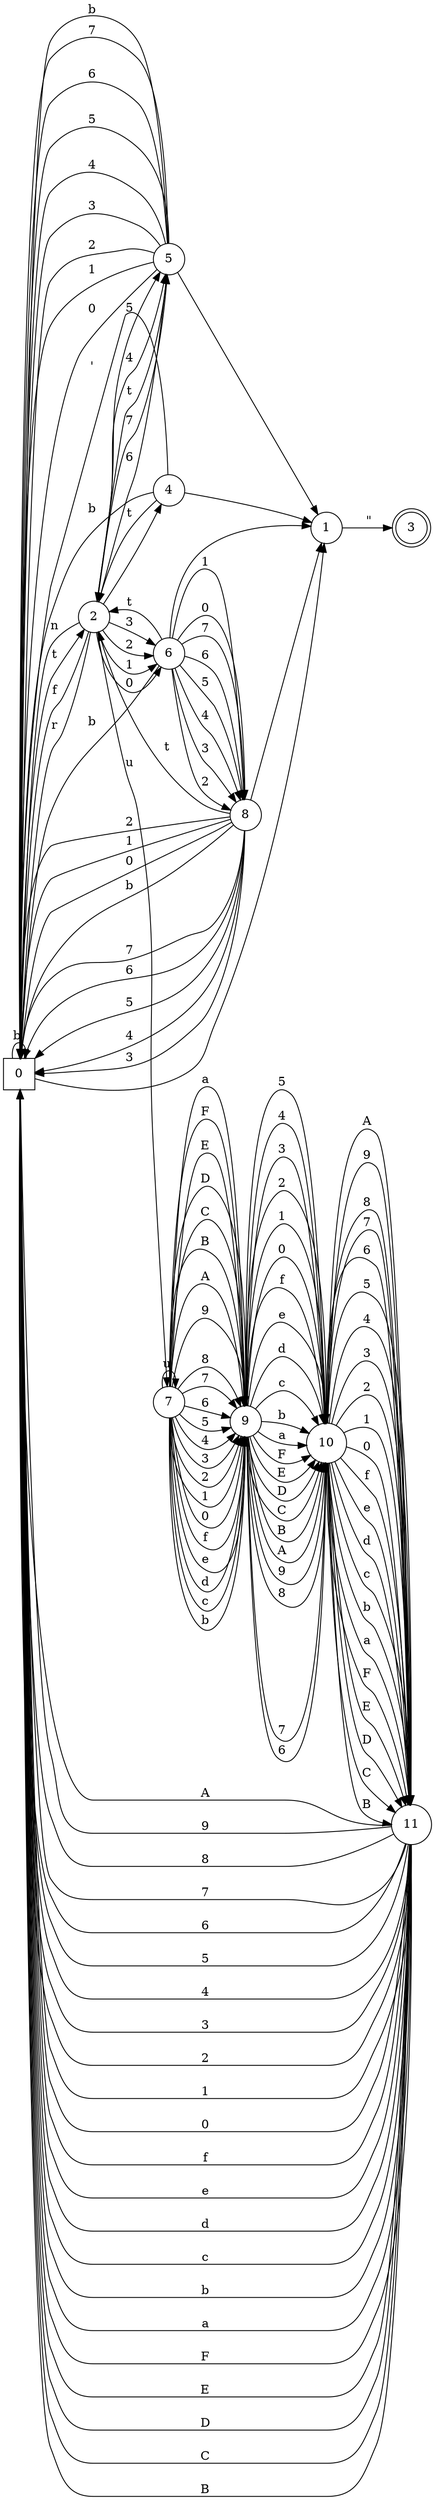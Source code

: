 digraph stringLit {
rankdir=LR;
0 [ shape=square]
1 [ shape=circle]
2 [ shape=circle]
3 [ shape=doublecircle]
4 [ shape=circle]
5 [ shape=circle]
6 [ shape=circle]
7 [ shape=circle]
8 [ shape=circle]
9 [ shape=circle]
10 [ shape=circle]
11 [ shape=circle]
0->1[label="\ "]
0->0[label="b "]
0->2[label="t "]
1->3[label=" \" "]
2->4[label="\ "]
2->5[label="7 "]
2->5[label="6 "]
2->5[label="5 "]
2->5[label="4 "]
2->6[label="3 "]
2->6[label="2 "]
2->6[label="1 "]
2->6[label="0 "]
2->0[label="f "]
2->7[label="u "]
2->0[label="r "]
2->0[label="n "]
4->1[label="\ "]
4->0[label="b "]
4->0[label="' "]
4->2[label="t "]
5->1[label="\ "]
5->0[label="7 "]
5->0[label="6 "]
5->0[label="5 "]
5->0[label="4 "]
5->0[label="3 "]
5->0[label="2 "]
5->0[label="1 "]
5->0[label="0 "]
5->0[label="b "]
5->2[label="t "]
6->1[label="\ "]
6->8[label="7 "]
6->8[label="6 "]
6->8[label="5 "]
6->8[label="4 "]
6->8[label="3 "]
6->8[label="2 "]
6->8[label="1 "]
6->8[label="0 "]
6->0[label="b "]
6->2[label="t "]
7->9[label="7 "]
7->9[label="6 "]
7->9[label="5 "]
7->9[label="4 "]
7->9[label="3 "]
7->9[label="2 "]
7->9[label="1 "]
7->9[label="0 "]
7->9[label="f "]
7->9[label="e "]
7->9[label="d "]
7->9[label="c "]
7->9[label="b "]
7->9[label="a "]
7->9[label="F "]
7->9[label="E "]
7->9[label="D "]
7->9[label="C "]
7->9[label="B "]
7->9[label="A "]
7->9[label="9 "]
7->9[label="8 "]
7->7[label="u "]
8->1[label="\ "]
8->0[label="7 "]
8->0[label="6 "]
8->0[label="5 "]
8->0[label="4 "]
8->0[label="3 "]
8->0[label="2 "]
8->0[label="1 "]
8->0[label="0 "]
8->0[label="b "]
8->2[label="t "]
9->10[label="7 "]
9->10[label="6 "]
9->10[label="5 "]
9->10[label="4 "]
9->10[label="3 "]
9->10[label="2 "]
9->10[label="1 "]
9->10[label="0 "]
9->10[label="f "]
9->10[label="e "]
9->10[label="d "]
9->10[label="c "]
9->10[label="b "]
9->10[label="a "]
9->10[label="F "]
9->10[label="E "]
9->10[label="D "]
9->10[label="C "]
9->10[label="B "]
9->10[label="A "]
9->10[label="9 "]
9->10[label="8 "]
10->11[label="7 "]
10->11[label="6 "]
10->11[label="5 "]
10->11[label="4 "]
10->11[label="3 "]
10->11[label="2 "]
10->11[label="1 "]
10->11[label="0 "]
10->11[label="f "]
10->11[label="e "]
10->11[label="d "]
10->11[label="c "]
10->11[label="b "]
10->11[label="a "]
10->11[label="F "]
10->11[label="E "]
10->11[label="D "]
10->11[label="C "]
10->11[label="B "]
10->11[label="A "]
10->11[label="9 "]
10->11[label="8 "]
11->0[label="7 "]
11->0[label="6 "]
11->0[label="5 "]
11->0[label="4 "]
11->0[label="3 "]
11->0[label="2 "]
11->0[label="1 "]
11->0[label="0 "]
11->0[label="f "]
11->0[label="e "]
11->0[label="d "]
11->0[label="c "]
11->0[label="b "]
11->0[label="a "]
11->0[label="F "]
11->0[label="E "]
11->0[label="D "]
11->0[label="C "]
11->0[label="B "]
11->0[label="A "]
11->0[label="9 "]
11->0[label="8 "]
}

